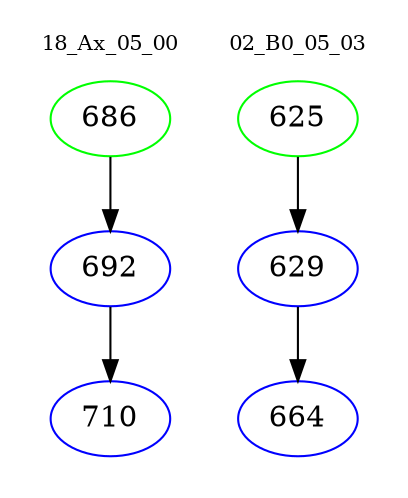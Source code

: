 digraph{
subgraph cluster_0 {
color = white
label = "18_Ax_05_00";
fontsize=10;
T0_686 [label="686", color="green"]
T0_686 -> T0_692 [color="black"]
T0_692 [label="692", color="blue"]
T0_692 -> T0_710 [color="black"]
T0_710 [label="710", color="blue"]
}
subgraph cluster_1 {
color = white
label = "02_B0_05_03";
fontsize=10;
T1_625 [label="625", color="green"]
T1_625 -> T1_629 [color="black"]
T1_629 [label="629", color="blue"]
T1_629 -> T1_664 [color="black"]
T1_664 [label="664", color="blue"]
}
}
